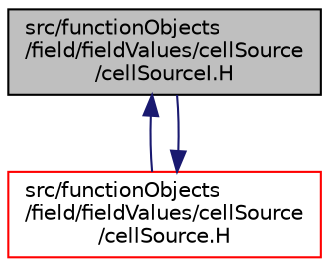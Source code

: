 digraph "src/functionObjects/field/fieldValues/cellSource/cellSourceI.H"
{
  bgcolor="transparent";
  edge [fontname="Helvetica",fontsize="10",labelfontname="Helvetica",labelfontsize="10"];
  node [fontname="Helvetica",fontsize="10",shape=record];
  Node1 [label="src/functionObjects\l/field/fieldValues/cellSource\l/cellSourceI.H",height=0.2,width=0.4,color="black", fillcolor="grey75", style="filled", fontcolor="black"];
  Node1 -> Node2 [dir="back",color="midnightblue",fontsize="10",style="solid",fontname="Helvetica"];
  Node2 [label="src/functionObjects\l/field/fieldValues/cellSource\l/cellSource.H",height=0.2,width=0.4,color="red",URL="$a06359.html"];
  Node2 -> Node1 [dir="back",color="midnightblue",fontsize="10",style="solid",fontname="Helvetica"];
}
